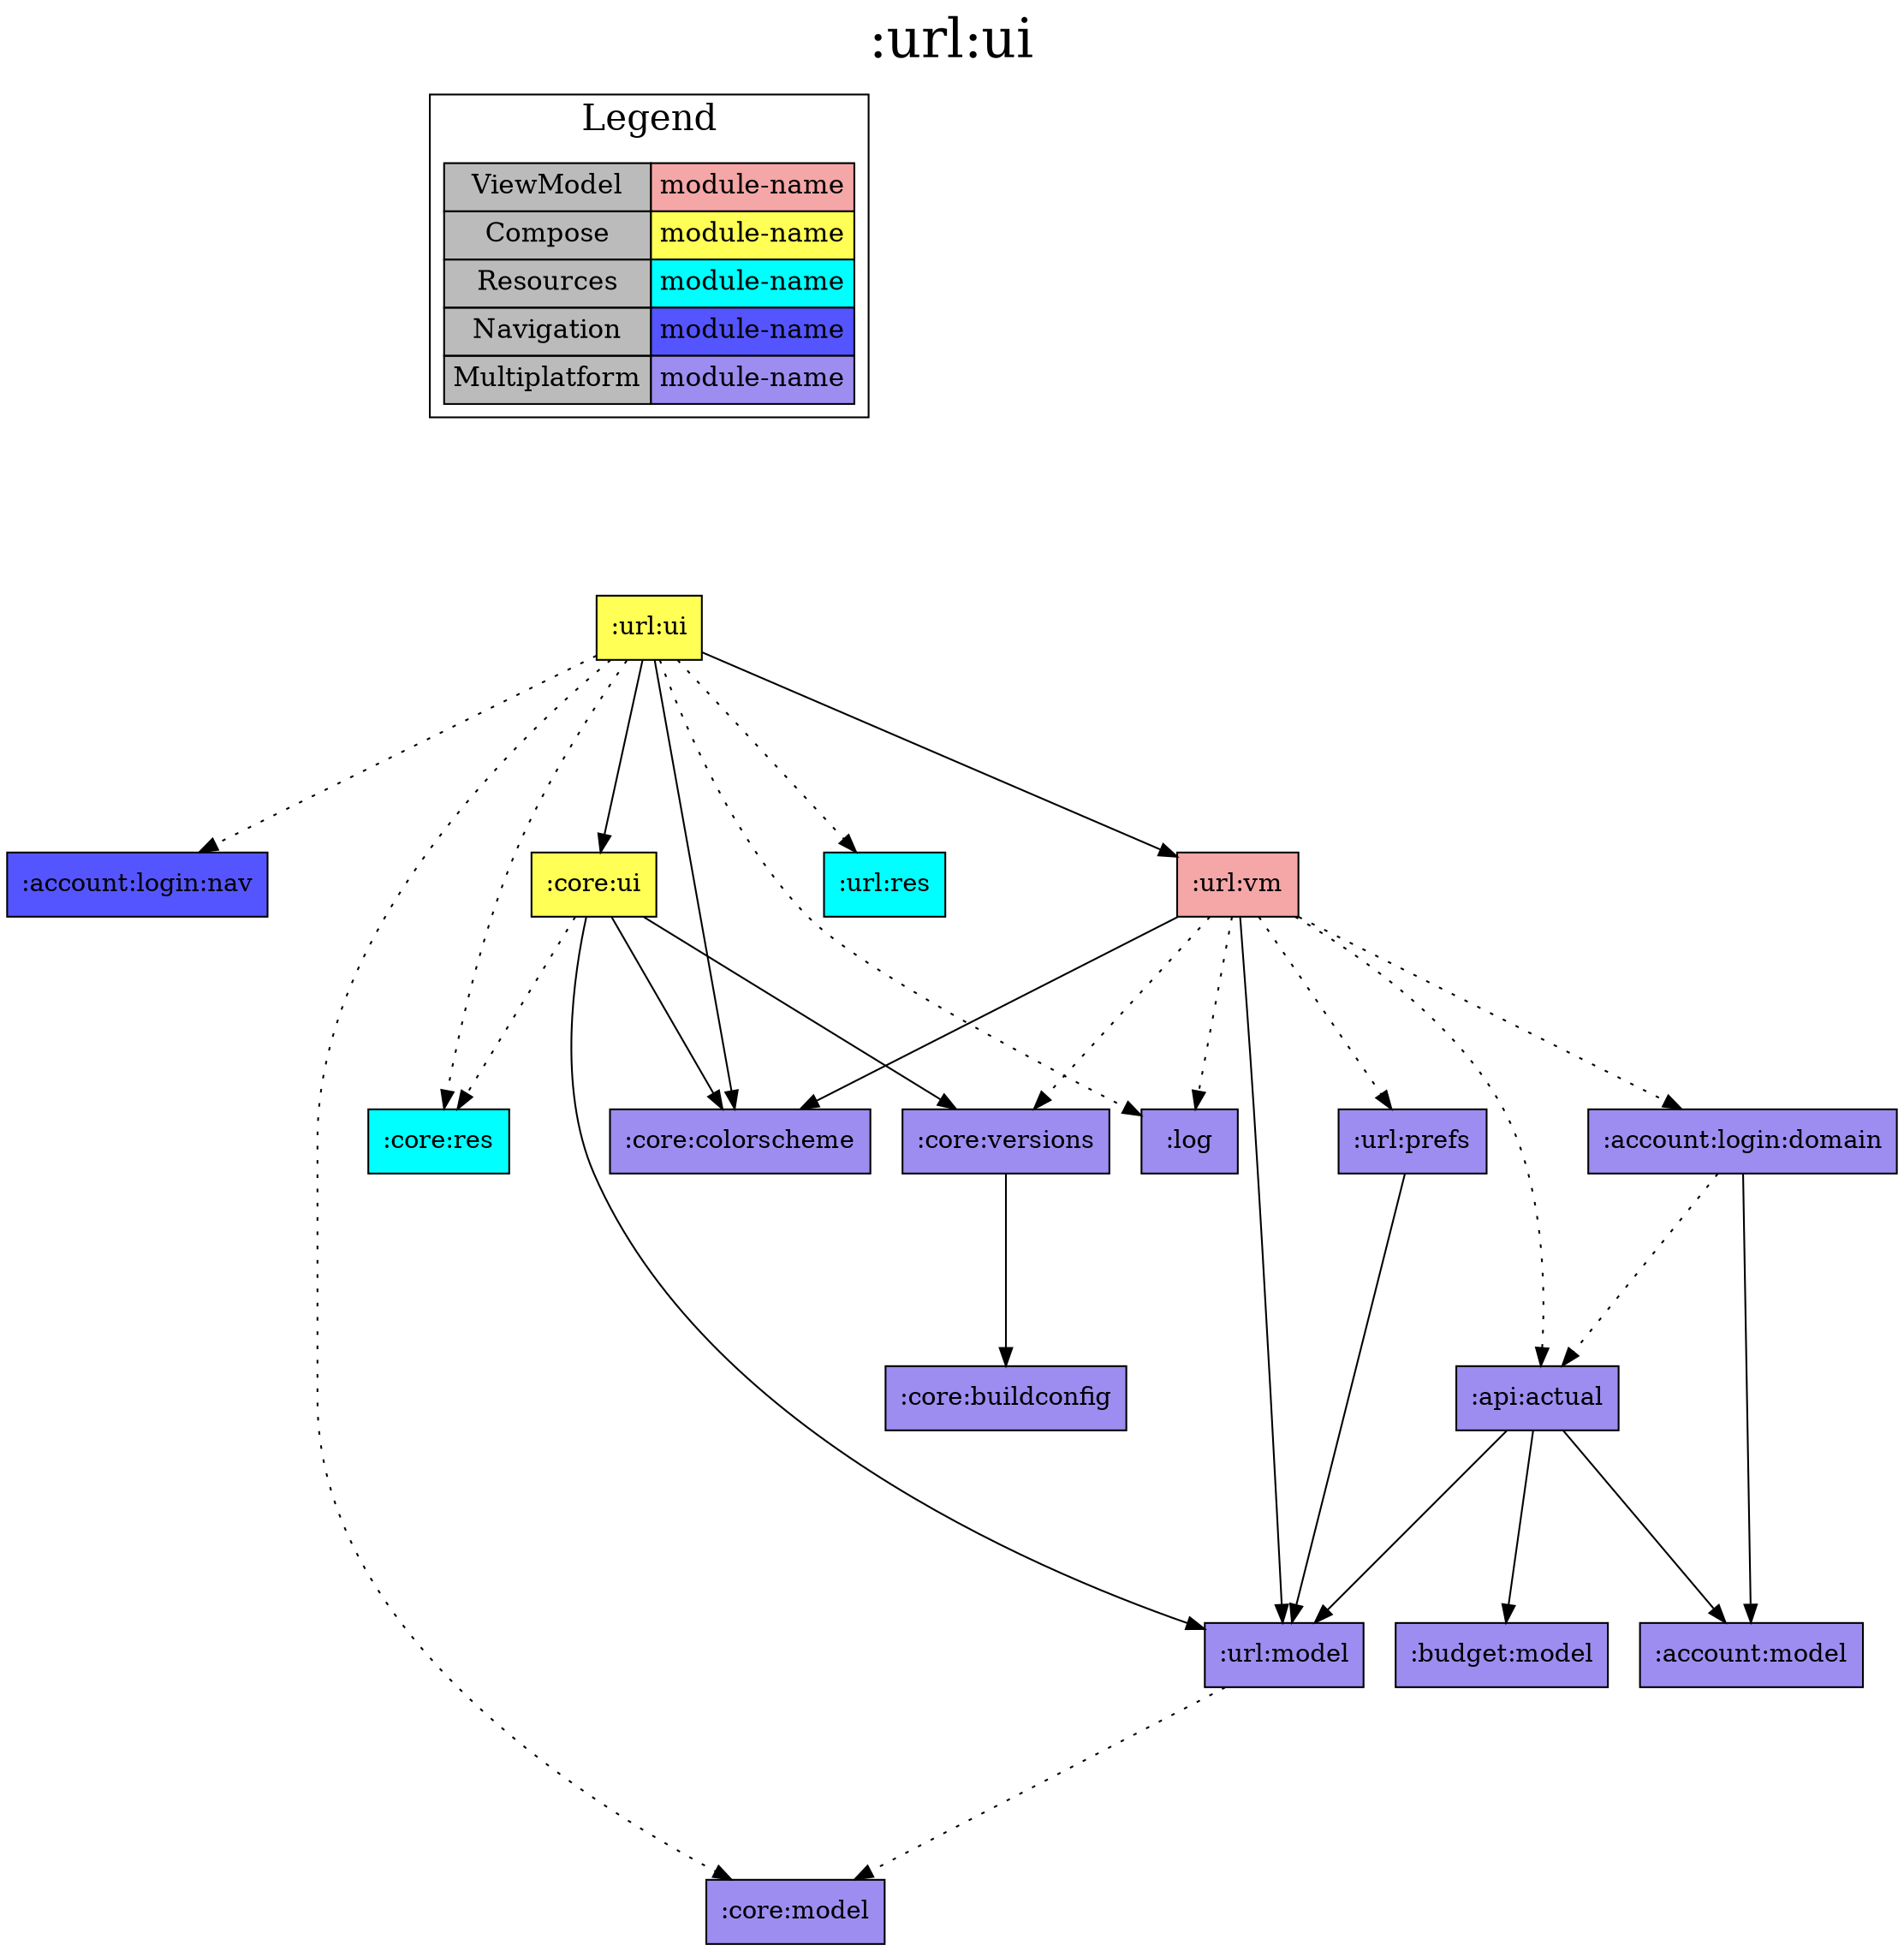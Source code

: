 digraph {
edge ["dir"="forward"]
graph ["dpi"="100","label"=":url:ui","labelloc"="t","fontsize"="30","ranksep"="1.5","rankdir"="TB"]
node ["style"="filled"]
":account:login:domain" ["fillcolor"="#9D8DF1","shape"="box"]
":account:login:nav" ["fillcolor"="#5555FF","shape"="box"]
":account:model" ["fillcolor"="#9D8DF1","shape"="box"]
":api:actual" ["fillcolor"="#9D8DF1","shape"="box"]
":budget:model" ["fillcolor"="#9D8DF1","shape"="box"]
":core:buildconfig" ["fillcolor"="#9D8DF1","shape"="box"]
":core:colorscheme" ["fillcolor"="#9D8DF1","shape"="box"]
":core:model" ["fillcolor"="#9D8DF1","shape"="box"]
":core:res" ["fillcolor"="#00FFFF","shape"="box"]
":core:ui" ["fillcolor"="#FFFF55","shape"="box"]
":core:versions" ["fillcolor"="#9D8DF1","shape"="box"]
":log" ["fillcolor"="#9D8DF1","shape"="box"]
":url:model" ["fillcolor"="#9D8DF1","shape"="box"]
":url:prefs" ["fillcolor"="#9D8DF1","shape"="box"]
":url:res" ["fillcolor"="#00FFFF","shape"="box"]
":url:ui" ["fillcolor"="#FFFF55","shape"="box"]
":url:vm" ["fillcolor"="#F5A6A6","shape"="box"]
{
edge ["dir"="none"]
graph ["rank"="same"]
}
":account:login:domain" -> ":account:model"
":account:login:domain" -> ":api:actual" ["style"="dotted"]
":api:actual" -> ":account:model"
":api:actual" -> ":budget:model"
":api:actual" -> ":url:model"
":core:ui" -> ":core:colorscheme"
":core:ui" -> ":core:res" ["style"="dotted"]
":core:ui" -> ":core:versions"
":core:ui" -> ":url:model"
":core:versions" -> ":core:buildconfig"
":url:model" -> ":core:model" ["style"="dotted"]
":url:prefs" -> ":url:model"
":url:ui" -> ":account:login:nav" ["style"="dotted"]
":url:ui" -> ":core:colorscheme"
":url:ui" -> ":core:model" ["style"="dotted"]
":url:ui" -> ":core:res" ["style"="dotted"]
":url:ui" -> ":core:ui"
":url:ui" -> ":log" ["style"="dotted"]
":url:ui" -> ":url:res" ["style"="dotted"]
":url:ui" -> ":url:vm"
":url:vm" -> ":account:login:domain" ["style"="dotted"]
":url:vm" -> ":api:actual" ["style"="dotted"]
":url:vm" -> ":core:colorscheme"
":url:vm" -> ":core:versions" ["style"="dotted"]
":url:vm" -> ":log" ["style"="dotted"]
":url:vm" -> ":url:model"
":url:vm" -> ":url:prefs" ["style"="dotted"]
subgraph "cluster_legend" {
edge ["dir"="none"]
graph ["label"="Legend","fontsize"="20"]
"Legend" ["style"="filled","fillcolor"="#bbbbbb","shape"="none","margin"="0","fontsize"="15","label"=<
<TABLE BORDER="0" CELLBORDER="1" CELLSPACING="0" CELLPADDING="4">
<TR><TD>ViewModel</TD><TD BGCOLOR="#F5A6A6">module-name</TD></TR>
<TR><TD>Compose</TD><TD BGCOLOR="#FFFF55">module-name</TD></TR>
<TR><TD>Resources</TD><TD BGCOLOR="#00FFFF">module-name</TD></TR>
<TR><TD>Navigation</TD><TD BGCOLOR="#5555FF">module-name</TD></TR>
<TR><TD>Multiplatform</TD><TD BGCOLOR="#9D8DF1">module-name</TD></TR>
</TABLE>
>]
} -> ":url:ui" ["style"="invis"]
}
